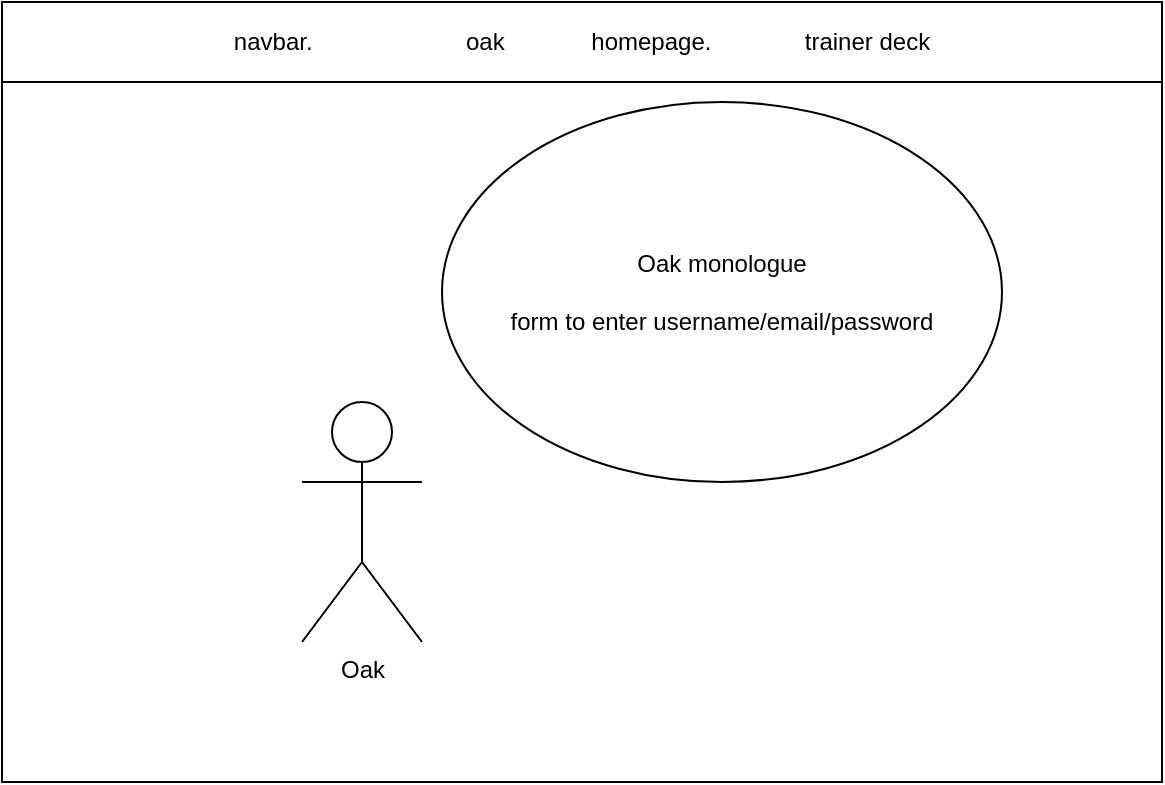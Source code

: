 <mxfile version="14.4.4" type="github" pages="3">
  <diagram id="6gHqPE9KNXjbBCsGmhIw" name="Prof Oak Welcome Page">
    <mxGraphModel dx="961" dy="533" grid="1" gridSize="10" guides="1" tooltips="1" connect="1" arrows="1" fold="1" page="1" pageScale="1" pageWidth="850" pageHeight="1100" math="0" shadow="0">
      <root>
        <mxCell id="0" />
        <mxCell id="1" parent="0" />
        <mxCell id="-VyFKxaceNQXp_DGin8k-22" value="" style="rounded=0;whiteSpace=wrap;html=1;" vertex="1" parent="1">
          <mxGeometry x="130" y="90" width="580" height="390" as="geometry" />
        </mxCell>
        <mxCell id="-VyFKxaceNQXp_DGin8k-25" value="navbar.&amp;nbsp; &amp;nbsp; &amp;nbsp; &amp;nbsp; &amp;nbsp; &amp;nbsp; &amp;nbsp; &amp;nbsp; &amp;nbsp; &amp;nbsp; &amp;nbsp; &amp;nbsp;oak&amp;nbsp; &amp;nbsp; &amp;nbsp; &amp;nbsp; &amp;nbsp; &amp;nbsp; &amp;nbsp;homepage.&amp;nbsp; &amp;nbsp; &amp;nbsp; &amp;nbsp; &amp;nbsp; &amp;nbsp; &amp;nbsp; trainer deck" style="rounded=0;whiteSpace=wrap;html=1;" vertex="1" parent="1">
          <mxGeometry x="130" y="90" width="580" height="40" as="geometry" />
        </mxCell>
        <mxCell id="-VyFKxaceNQXp_DGin8k-33" value="Oak" style="shape=umlActor;verticalLabelPosition=bottom;verticalAlign=top;html=1;outlineConnect=0;" vertex="1" parent="1">
          <mxGeometry x="280" y="290" width="60" height="120" as="geometry" />
        </mxCell>
        <mxCell id="-VyFKxaceNQXp_DGin8k-35" value="Oak monologue&lt;br&gt;&lt;br&gt;form to enter username/email/password" style="ellipse;whiteSpace=wrap;html=1;" vertex="1" parent="1">
          <mxGeometry x="350" y="140" width="280" height="190" as="geometry" />
        </mxCell>
      </root>
    </mxGraphModel>
  </diagram>
  <diagram id="6Ww6RFRZy6RpiGqPZmzV" name="Page-2">
    <mxGraphModel dx="961" dy="533" grid="1" gridSize="10" guides="1" tooltips="1" connect="1" arrows="1" fold="1" page="1" pageScale="1" pageWidth="850" pageHeight="1100" math="0" shadow="0">
      <root>
        <mxCell id="7eud1VGkRcoKBq7L_MgI-0" />
        <mxCell id="7eud1VGkRcoKBq7L_MgI-1" parent="7eud1VGkRcoKBq7L_MgI-0" />
        <mxCell id="JvXd0UcHR5YM9lTf45X2-0" value="" style="rounded=0;whiteSpace=wrap;html=1;" vertex="1" parent="7eud1VGkRcoKBq7L_MgI-1">
          <mxGeometry x="80" y="110" width="720" height="440" as="geometry" />
        </mxCell>
        <mxCell id="JvXd0UcHR5YM9lTf45X2-1" value="navbar (same as before)" style="rounded=0;whiteSpace=wrap;html=1;" vertex="1" parent="7eud1VGkRcoKBq7L_MgI-1">
          <mxGeometry x="80" y="110" width="720" height="50" as="geometry" />
        </mxCell>
        <mxCell id="M_Kbi6RMSOCed-zVn-Ap-1" value="pokeball image" style="ellipse;whiteSpace=wrap;html=1;aspect=fixed;" vertex="1" parent="7eud1VGkRcoKBq7L_MgI-1">
          <mxGeometry x="120" y="200" width="270" height="270" as="geometry" />
        </mxCell>
        <mxCell id="M_Kbi6RMSOCed-zVn-Ap-2" value="dropdown menu" style="rounded=0;whiteSpace=wrap;html=1;" vertex="1" parent="7eud1VGkRcoKBq7L_MgI-1">
          <mxGeometry x="195" y="350" width="120" height="20" as="geometry" />
        </mxCell>
        <mxCell id="az7CtIanJaVI3iCDTZgW-0" value="" style="rounded=1;whiteSpace=wrap;html=1;" vertex="1" parent="7eud1VGkRcoKBq7L_MgI-1">
          <mxGeometry x="450" y="200" width="315" height="270" as="geometry" />
        </mxCell>
      </root>
    </mxGraphModel>
  </diagram>
  <diagram id="432j81DgJn0_x31G_QGU" name="training deck/pokedex">
    <mxGraphModel dx="1811" dy="533" grid="1" gridSize="10" guides="1" tooltips="1" connect="1" arrows="1" fold="1" page="1" pageScale="1" pageWidth="850" pageHeight="1100" math="0" shadow="0">
      <root>
        <mxCell id="Qw6kD-3jXrs5smbRnkpO-0" />
        <mxCell id="Qw6kD-3jXrs5smbRnkpO-1" parent="Qw6kD-3jXrs5smbRnkpO-0" />
        <mxCell id="Qw6kD-3jXrs5smbRnkpO-2" value="" style="rounded=1;whiteSpace=wrap;html=1;" vertex="1" parent="Qw6kD-3jXrs5smbRnkpO-1">
          <mxGeometry x="30" y="280" width="290" height="210" as="geometry" />
        </mxCell>
        <mxCell id="Qw6kD-3jXrs5smbRnkpO-3" value="pic" style="whiteSpace=wrap;html=1;aspect=fixed;" vertex="1" parent="Qw6kD-3jXrs5smbRnkpO-1">
          <mxGeometry x="60" y="310" width="90" height="90" as="geometry" />
        </mxCell>
        <mxCell id="Qw6kD-3jXrs5smbRnkpO-4" value="pokedex" style="text;html=1;align=center;verticalAlign=middle;resizable=0;points=[];autosize=1;" vertex="1" parent="Qw6kD-3jXrs5smbRnkpO-1">
          <mxGeometry x="130" y="260" width="60" height="20" as="geometry" />
        </mxCell>
        <mxCell id="Qw6kD-3jXrs5smbRnkpO-5" value="name" style="rounded=0;whiteSpace=wrap;html=1;" vertex="1" parent="Qw6kD-3jXrs5smbRnkpO-1">
          <mxGeometry x="60" y="420" width="90" height="30" as="geometry" />
        </mxCell>
        <mxCell id="Qw6kD-3jXrs5smbRnkpO-6" value="type" style="rounded=0;whiteSpace=wrap;html=1;" vertex="1" parent="Qw6kD-3jXrs5smbRnkpO-1">
          <mxGeometry x="170" y="440" width="50" height="20" as="geometry" />
        </mxCell>
        <mxCell id="Qw6kD-3jXrs5smbRnkpO-7" value="id" style="rounded=0;whiteSpace=wrap;html=1;" vertex="1" parent="Qw6kD-3jXrs5smbRnkpO-1">
          <mxGeometry x="260" y="440" width="20" height="20" as="geometry" />
        </mxCell>
        <mxCell id="Qw6kD-3jXrs5smbRnkpO-8" value="one move" style="rounded=0;whiteSpace=wrap;html=1;" vertex="1" parent="Qw6kD-3jXrs5smbRnkpO-1">
          <mxGeometry x="170" y="325" width="120" height="60" as="geometry" />
        </mxCell>
        <mxCell id="Qw6kD-3jXrs5smbRnkpO-9" value="" style="endArrow=none;html=1;" edge="1" parent="Qw6kD-3jXrs5smbRnkpO-1">
          <mxGeometry width="50" height="50" relative="1" as="geometry">
            <mxPoint x="400" y="560" as="sourcePoint" />
            <mxPoint x="400" y="240" as="targetPoint" />
          </mxGeometry>
        </mxCell>
        <mxCell id="Qw6kD-3jXrs5smbRnkpO-10" value="nickname&lt;br&gt;stats of pokemon" style="rounded=0;whiteSpace=wrap;html=1;" vertex="1" parent="Qw6kD-3jXrs5smbRnkpO-1">
          <mxGeometry x="440" y="240" width="120" height="90" as="geometry" />
        </mxCell>
        <mxCell id="Qw6kD-3jXrs5smbRnkpO-11" value="" style="rounded=0;whiteSpace=wrap;html=1;" vertex="1" parent="Qw6kD-3jXrs5smbRnkpO-1">
          <mxGeometry x="440" y="370" width="120" height="90" as="geometry" />
        </mxCell>
        <mxCell id="Qw6kD-3jXrs5smbRnkpO-12" value="" style="rounded=0;whiteSpace=wrap;html=1;" vertex="1" parent="Qw6kD-3jXrs5smbRnkpO-1">
          <mxGeometry x="640" y="240" width="120" height="90" as="geometry" />
        </mxCell>
        <mxCell id="Qw6kD-3jXrs5smbRnkpO-13" value="pokemon" style="rounded=0;whiteSpace=wrap;html=1;" vertex="1" parent="Qw6kD-3jXrs5smbRnkpO-1">
          <mxGeometry x="440" y="240" width="120" height="30" as="geometry" />
        </mxCell>
        <mxCell id="Qw6kD-3jXrs5smbRnkpO-14" value="Trainer Name" style="rounded=0;whiteSpace=wrap;html=1;" vertex="1" parent="Qw6kD-3jXrs5smbRnkpO-1">
          <mxGeometry x="520" y="190" width="170" height="40" as="geometry" />
        </mxCell>
        <mxCell id="Qw6kD-3jXrs5smbRnkpO-15" value="" style="rounded=0;whiteSpace=wrap;html=1;" vertex="1" parent="Qw6kD-3jXrs5smbRnkpO-1">
          <mxGeometry x="640" y="370" width="120" height="90" as="geometry" />
        </mxCell>
        <mxCell id="Qw6kD-3jXrs5smbRnkpO-16" value="swap pokemon&lt;br&gt;&lt;br&gt;dropdown" style="rounded=0;whiteSpace=wrap;html=1;" vertex="1" parent="Qw6kD-3jXrs5smbRnkpO-1">
          <mxGeometry x="545" y="490" width="120" height="80" as="geometry" />
        </mxCell>
        <mxCell id="Qw6kD-3jXrs5smbRnkpO-17" value="" style="endArrow=classic;html=1;" edge="1" parent="Qw6kD-3jXrs5smbRnkpO-1">
          <mxGeometry width="50" height="50" relative="1" as="geometry">
            <mxPoint x="-2" y="140" as="sourcePoint" />
            <mxPoint x="770" y="140" as="targetPoint" />
          </mxGeometry>
        </mxCell>
        <mxCell id="Qw6kD-3jXrs5smbRnkpO-18" value="navbar" style="rounded=0;whiteSpace=wrap;html=1;" vertex="1" parent="Qw6kD-3jXrs5smbRnkpO-1">
          <mxGeometry x="-50" y="140" width="820" height="40" as="geometry" />
        </mxCell>
      </root>
    </mxGraphModel>
  </diagram>
</mxfile>
